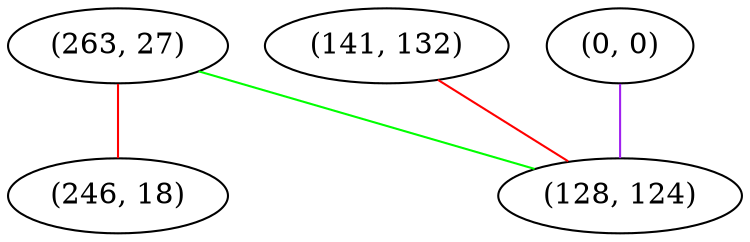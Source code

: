 graph "" {
"(263, 27)";
"(141, 132)";
"(246, 18)";
"(0, 0)";
"(128, 124)";
"(263, 27)" -- "(246, 18)"  [color=red, key=0, weight=1];
"(263, 27)" -- "(128, 124)"  [color=green, key=0, weight=2];
"(141, 132)" -- "(128, 124)"  [color=red, key=0, weight=1];
"(0, 0)" -- "(128, 124)"  [color=purple, key=0, weight=4];
}

